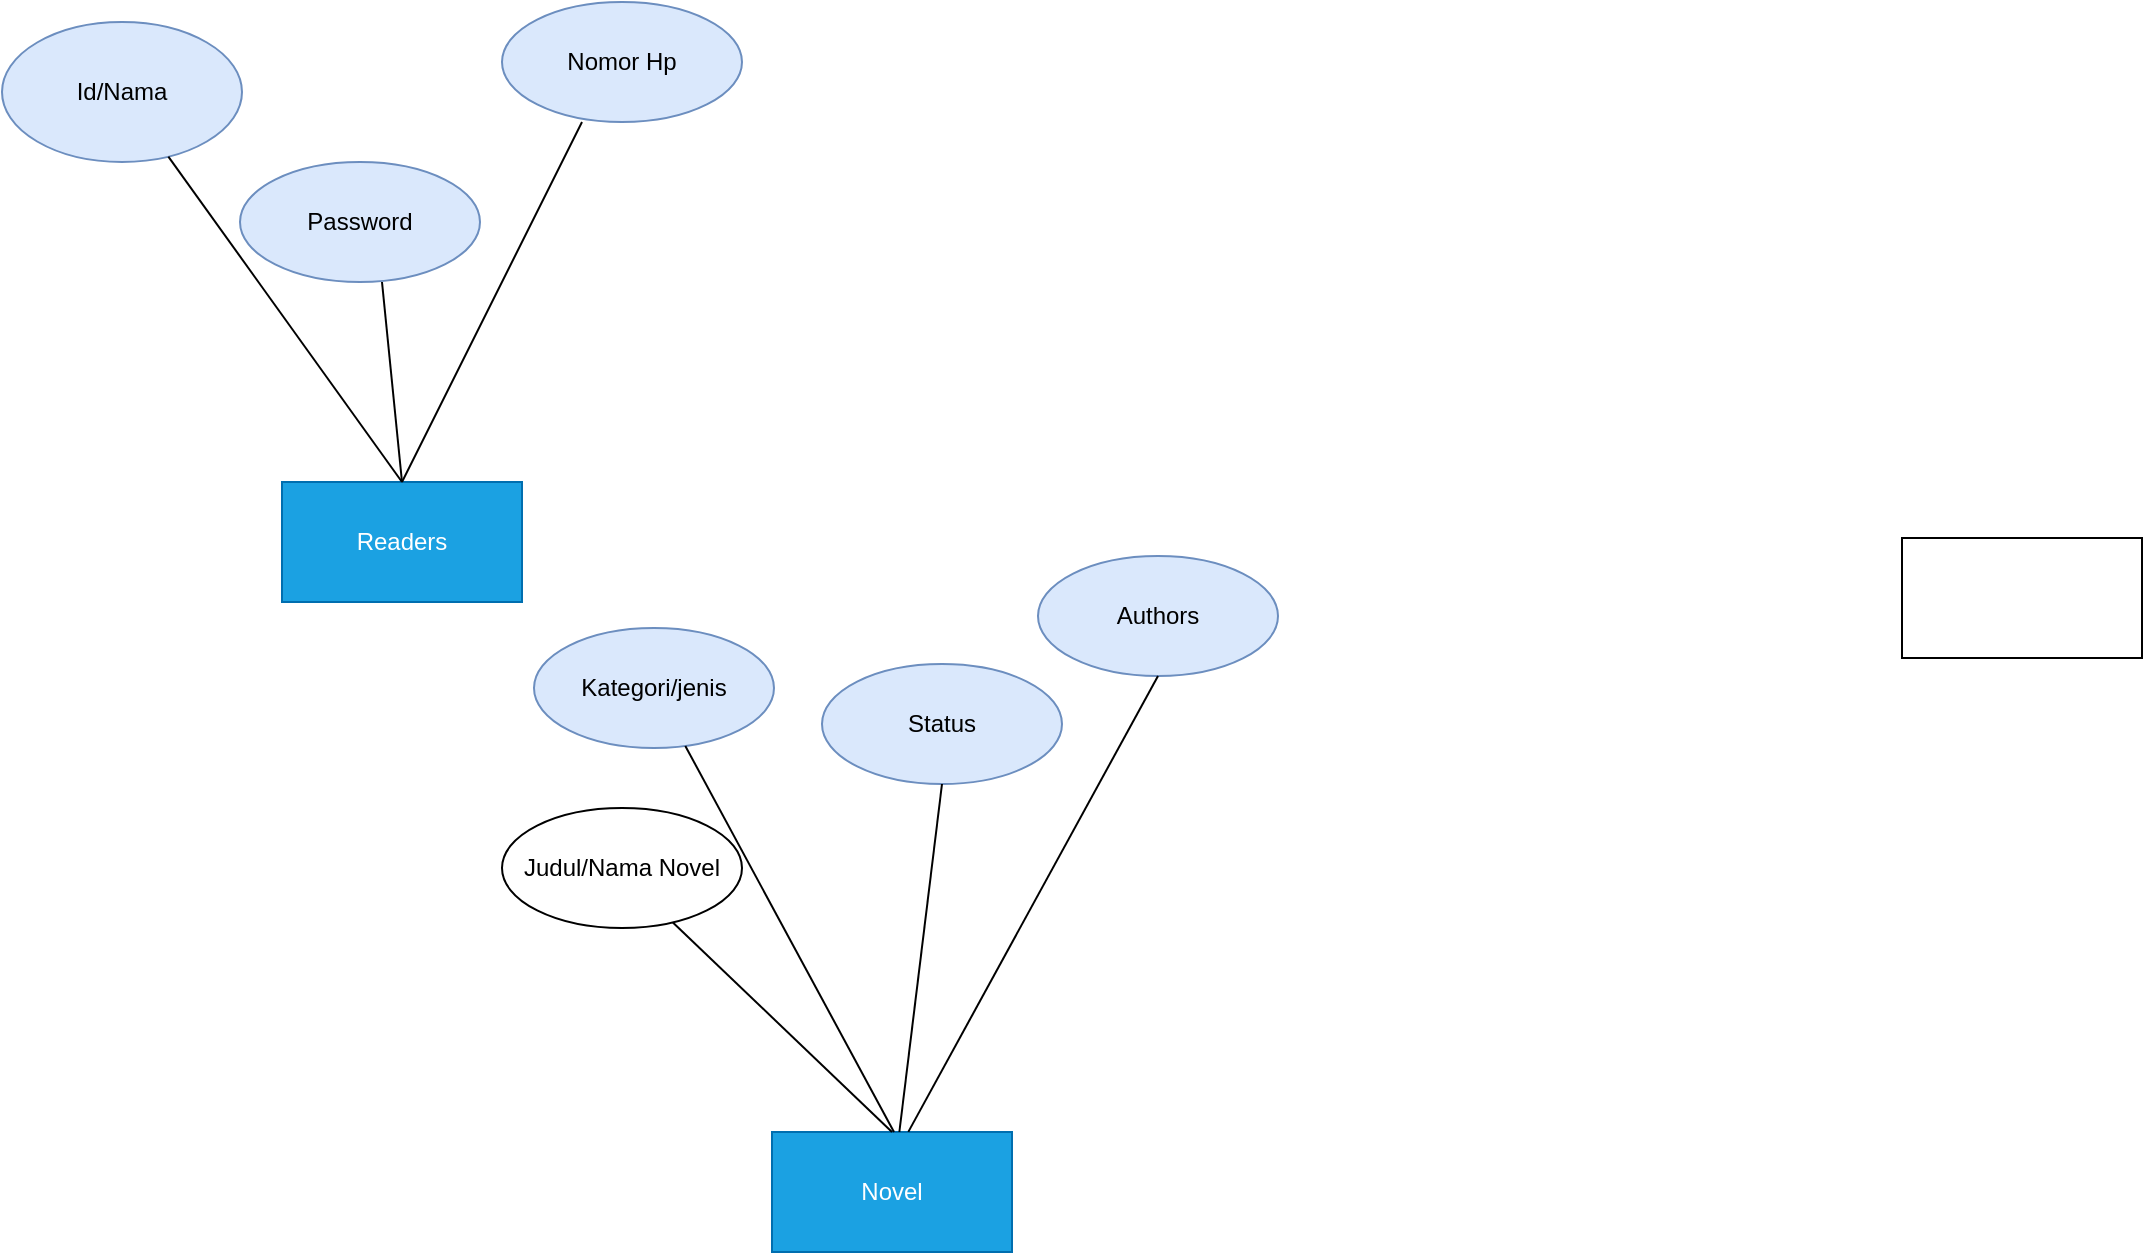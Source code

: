 <mxfile version="16.6.5" type="github" pages="2">
  <diagram id="qVjYyWYhfrcHmNFPCJPf" name="Page-1">
    <mxGraphModel dx="1021" dy="528" grid="1" gridSize="9" guides="1" tooltips="1" connect="1" arrows="1" fold="1" page="1" pageScale="1" pageWidth="850" pageHeight="1100" math="0" shadow="0">
      <root>
        <mxCell id="0" />
        <mxCell id="1" parent="0" />
        <mxCell id="qeNtTEig7JRPsyWcmKzE-1" value="Readers" style="rounded=0;whiteSpace=wrap;html=1;fillColor=#1ba1e2;strokeColor=#006EAF;fontColor=#ffffff;" vertex="1" parent="1">
          <mxGeometry x="180" y="260" width="120" height="60" as="geometry" />
        </mxCell>
        <mxCell id="qeNtTEig7JRPsyWcmKzE-2" value="Id/Nama" style="ellipse;whiteSpace=wrap;html=1;fillColor=#dae8fc;strokeColor=#6c8ebf;" vertex="1" parent="1">
          <mxGeometry x="40" y="30" width="120" height="70" as="geometry" />
        </mxCell>
        <mxCell id="qeNtTEig7JRPsyWcmKzE-4" value="" style="endArrow=none;html=1;rounded=0;exitX=0.5;exitY=0;exitDx=0;exitDy=0;" edge="1" parent="1" source="qeNtTEig7JRPsyWcmKzE-1" target="qeNtTEig7JRPsyWcmKzE-2">
          <mxGeometry width="50" height="50" relative="1" as="geometry">
            <mxPoint x="240" y="180" as="sourcePoint" />
            <mxPoint x="290" y="130" as="targetPoint" />
          </mxGeometry>
        </mxCell>
        <mxCell id="qeNtTEig7JRPsyWcmKzE-5" value="" style="endArrow=none;html=1;rounded=0;" edge="1" parent="1">
          <mxGeometry width="50" height="50" relative="1" as="geometry">
            <mxPoint x="240" y="260" as="sourcePoint" />
            <mxPoint x="230" y="160" as="targetPoint" />
          </mxGeometry>
        </mxCell>
        <mxCell id="qeNtTEig7JRPsyWcmKzE-6" value="Nomor Hp" style="ellipse;whiteSpace=wrap;html=1;fillColor=#dae8fc;strokeColor=#6c8ebf;" vertex="1" parent="1">
          <mxGeometry x="290" y="20" width="120" height="60" as="geometry" />
        </mxCell>
        <mxCell id="qeNtTEig7JRPsyWcmKzE-7" value="Password" style="ellipse;whiteSpace=wrap;html=1;fillColor=#dae8fc;strokeColor=#6c8ebf;" vertex="1" parent="1">
          <mxGeometry x="159" y="100" width="120" height="60" as="geometry" />
        </mxCell>
        <mxCell id="qeNtTEig7JRPsyWcmKzE-11" value="" style="endArrow=none;html=1;rounded=0;" edge="1" parent="1">
          <mxGeometry width="50" height="50" relative="1" as="geometry">
            <mxPoint x="240" y="260" as="sourcePoint" />
            <mxPoint x="330" y="80" as="targetPoint" />
          </mxGeometry>
        </mxCell>
        <mxCell id="qeNtTEig7JRPsyWcmKzE-12" value="Novel" style="rounded=0;whiteSpace=wrap;html=1;fillColor=#1ba1e2;strokeColor=#006EAF;fontColor=#ffffff;" vertex="1" parent="1">
          <mxGeometry x="425" y="585" width="120" height="60" as="geometry" />
        </mxCell>
        <mxCell id="qeNtTEig7JRPsyWcmKzE-13" value="Judul/Nama Novel" style="ellipse;whiteSpace=wrap;html=1;" vertex="1" parent="1">
          <mxGeometry x="290" y="423" width="120" height="60" as="geometry" />
        </mxCell>
        <mxCell id="qeNtTEig7JRPsyWcmKzE-14" value="Kategori/jenis" style="ellipse;whiteSpace=wrap;html=1;fillColor=#dae8fc;strokeColor=#6c8ebf;" vertex="1" parent="1">
          <mxGeometry x="306" y="333" width="120" height="60" as="geometry" />
        </mxCell>
        <mxCell id="qeNtTEig7JRPsyWcmKzE-15" value="Status" style="ellipse;whiteSpace=wrap;html=1;fillColor=#dae8fc;strokeColor=#6c8ebf;" vertex="1" parent="1">
          <mxGeometry x="450" y="351" width="120" height="60" as="geometry" />
        </mxCell>
        <mxCell id="qeNtTEig7JRPsyWcmKzE-16" value="Authors" style="ellipse;whiteSpace=wrap;html=1;fillColor=#dae8fc;strokeColor=#6c8ebf;" vertex="1" parent="1">
          <mxGeometry x="558" y="297" width="120" height="60" as="geometry" />
        </mxCell>
        <mxCell id="qeNtTEig7JRPsyWcmKzE-17" value="" style="endArrow=none;html=1;rounded=0;entryX=0.712;entryY=0.954;entryDx=0;entryDy=0;entryPerimeter=0;exitX=0.5;exitY=0;exitDx=0;exitDy=0;" edge="1" parent="1" source="qeNtTEig7JRPsyWcmKzE-12" target="qeNtTEig7JRPsyWcmKzE-13">
          <mxGeometry width="50" height="50" relative="1" as="geometry">
            <mxPoint x="482" y="576" as="sourcePoint" />
            <mxPoint x="482" y="468" as="targetPoint" />
          </mxGeometry>
        </mxCell>
        <mxCell id="qeNtTEig7JRPsyWcmKzE-18" value="" style="endArrow=none;html=1;rounded=0;" edge="1" parent="1" target="qeNtTEig7JRPsyWcmKzE-14">
          <mxGeometry width="50" height="50" relative="1" as="geometry">
            <mxPoint x="486" y="585" as="sourcePoint" />
            <mxPoint x="384.44" y="489.24" as="targetPoint" />
          </mxGeometry>
        </mxCell>
        <mxCell id="qeNtTEig7JRPsyWcmKzE-19" value="" style="endArrow=none;html=1;rounded=0;entryX=0.5;entryY=1;entryDx=0;entryDy=0;" edge="1" parent="1" source="qeNtTEig7JRPsyWcmKzE-12" target="qeNtTEig7JRPsyWcmKzE-15">
          <mxGeometry width="50" height="50" relative="1" as="geometry">
            <mxPoint x="495" y="594" as="sourcePoint" />
            <mxPoint x="390.709" y="400.954" as="targetPoint" />
          </mxGeometry>
        </mxCell>
        <mxCell id="qeNtTEig7JRPsyWcmKzE-20" value="" style="endArrow=none;html=1;rounded=0;entryX=0.5;entryY=1;entryDx=0;entryDy=0;exitX=0.568;exitY=-0.001;exitDx=0;exitDy=0;exitPerimeter=0;" edge="1" parent="1" source="qeNtTEig7JRPsyWcmKzE-12" target="qeNtTEig7JRPsyWcmKzE-16">
          <mxGeometry width="50" height="50" relative="1" as="geometry">
            <mxPoint x="495" y="576" as="sourcePoint" />
            <mxPoint x="399.709" y="409.954" as="targetPoint" />
          </mxGeometry>
        </mxCell>
        <mxCell id="kjY4QqyRC14Yn_QnmXdj-1" value="" style="rounded=0;whiteSpace=wrap;html=1;" vertex="1" parent="1">
          <mxGeometry x="990" y="288" width="120" height="60" as="geometry" />
        </mxCell>
      </root>
    </mxGraphModel>
  </diagram>
  <diagram id="nIDpKrbi_LP71oFm0c6B" name="Page-2">
    <mxGraphModel dx="868" dy="449" grid="1" gridSize="9" guides="1" tooltips="1" connect="1" arrows="1" fold="1" page="1" pageScale="1" pageWidth="850" pageHeight="1100" math="0" shadow="0">
      <root>
        <mxCell id="ak5yH-f4zvsO2PF_TNaP-0" />
        <mxCell id="ak5yH-f4zvsO2PF_TNaP-1" parent="ak5yH-f4zvsO2PF_TNaP-0" />
      </root>
    </mxGraphModel>
  </diagram>
</mxfile>
